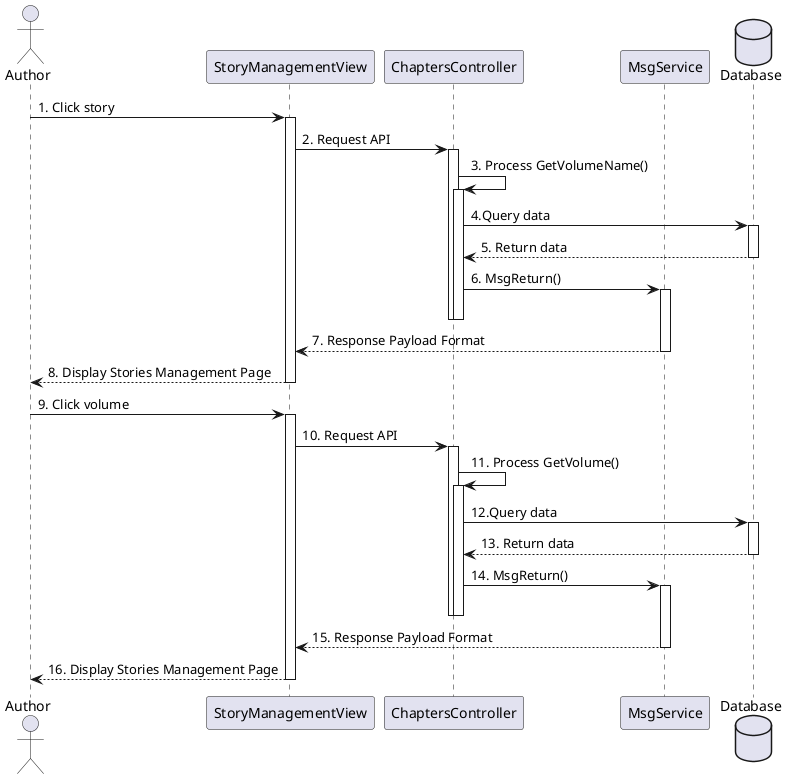@startuml
actor       Author       as user
participant StoryManagementView as view

participant ChaptersController as controller

participant MsgService as msgService
database    Database as db

user -> view ++: 1. Click story
view -> controller ++ : 2. Request API
controller -> controller ++ : 3. Process GetVolumeName()
controller -> db ++ : 4.Query data
db --> controller -- : 5. Return data
controller -> msgService ++-- : 6. MsgReturn()
deactivate controller
msgService --> view -- : 7. Response Payload Format
view --> user -- : 8. Display Stories Management Page

user -> view ++: 9. Click volume
view -> controller ++ : 10. Request API
controller -> controller ++ : 11. Process GetVolume()
controller -> db ++ : 12.Query data
db --> controller -- : 13. Return data
controller -> msgService ++-- : 14. MsgReturn()
deactivate controller
msgService --> view -- : 15. Response Payload Format
view --> user -- : 16. Display Stories Management Page

@enduml


